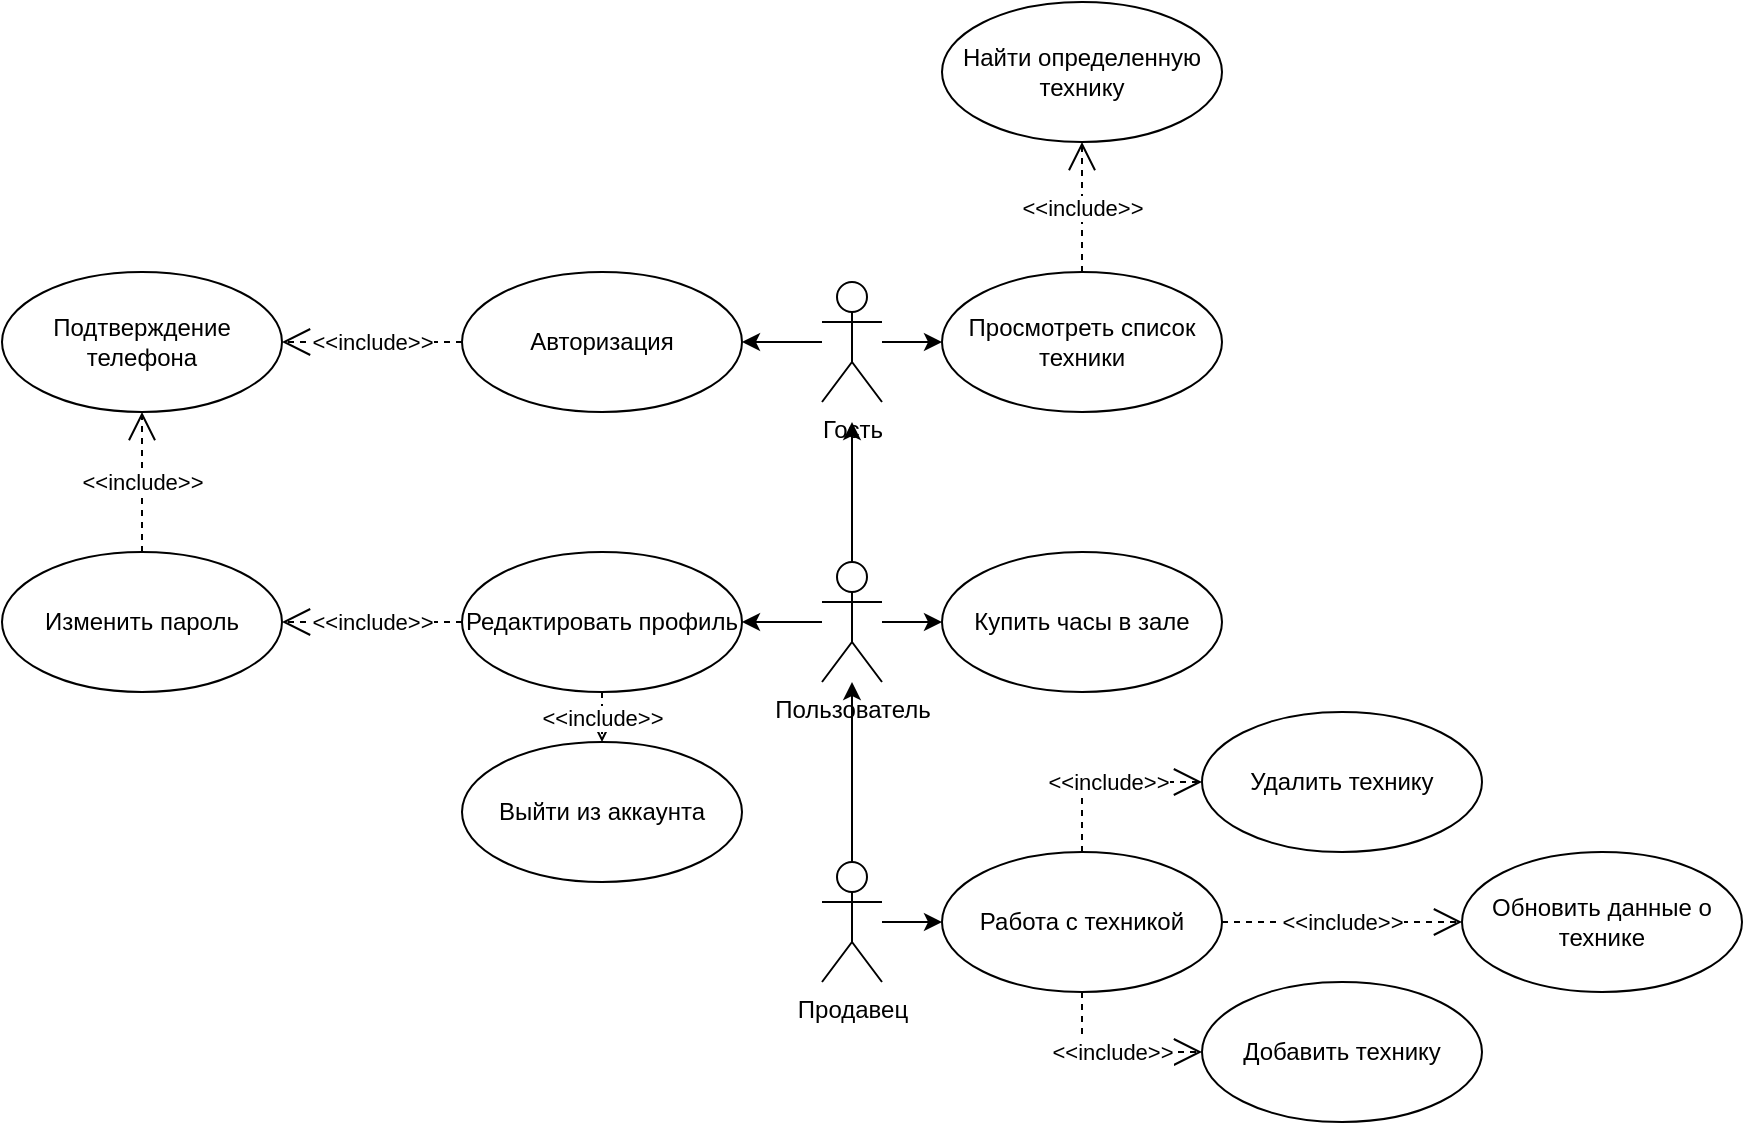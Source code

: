 <mxfile version="22.1.9" type="device">
  <diagram name="Страница — 1" id="iLmiLOGlKaKXKKRn-Lhk">
    <mxGraphModel dx="1518" dy="675" grid="1" gridSize="10" guides="1" tooltips="1" connect="1" arrows="1" fold="1" page="1" pageScale="1" pageWidth="827" pageHeight="1169" math="0" shadow="0">
      <root>
        <mxCell id="0" />
        <mxCell id="1" parent="0" />
        <mxCell id="xgTPZDGoGvMDf0IchTHO-11" style="edgeStyle=orthogonalEdgeStyle;rounded=0;orthogonalLoop=1;jettySize=auto;html=1;" edge="1" parent="1" source="xgTPZDGoGvMDf0IchTHO-1" target="xgTPZDGoGvMDf0IchTHO-5">
          <mxGeometry relative="1" as="geometry" />
        </mxCell>
        <mxCell id="xgTPZDGoGvMDf0IchTHO-20" style="edgeStyle=orthogonalEdgeStyle;rounded=0;orthogonalLoop=1;jettySize=auto;html=1;" edge="1" parent="1" source="xgTPZDGoGvMDf0IchTHO-1" target="xgTPZDGoGvMDf0IchTHO-19">
          <mxGeometry relative="1" as="geometry" />
        </mxCell>
        <mxCell id="xgTPZDGoGvMDf0IchTHO-1" value="Гость&lt;br&gt;" style="shape=umlActor;verticalLabelPosition=bottom;verticalAlign=top;html=1;" vertex="1" parent="1">
          <mxGeometry x="470" y="580" width="30" height="60" as="geometry" />
        </mxCell>
        <mxCell id="xgTPZDGoGvMDf0IchTHO-13" style="edgeStyle=orthogonalEdgeStyle;rounded=0;orthogonalLoop=1;jettySize=auto;html=1;" edge="1" parent="1" source="xgTPZDGoGvMDf0IchTHO-2" target="xgTPZDGoGvMDf0IchTHO-12">
          <mxGeometry relative="1" as="geometry" />
        </mxCell>
        <mxCell id="xgTPZDGoGvMDf0IchTHO-24" style="edgeStyle=orthogonalEdgeStyle;rounded=0;orthogonalLoop=1;jettySize=auto;html=1;" edge="1" parent="1" source="xgTPZDGoGvMDf0IchTHO-2" target="xgTPZDGoGvMDf0IchTHO-23">
          <mxGeometry relative="1" as="geometry" />
        </mxCell>
        <mxCell id="xgTPZDGoGvMDf0IchTHO-34" style="edgeStyle=orthogonalEdgeStyle;rounded=0;orthogonalLoop=1;jettySize=auto;html=1;" edge="1" parent="1" source="xgTPZDGoGvMDf0IchTHO-2">
          <mxGeometry relative="1" as="geometry">
            <mxPoint x="485" y="650" as="targetPoint" />
          </mxGeometry>
        </mxCell>
        <mxCell id="xgTPZDGoGvMDf0IchTHO-2" value="Пользователь" style="shape=umlActor;verticalLabelPosition=bottom;verticalAlign=top;html=1;" vertex="1" parent="1">
          <mxGeometry x="470" y="720" width="30" height="60" as="geometry" />
        </mxCell>
        <mxCell id="xgTPZDGoGvMDf0IchTHO-26" style="edgeStyle=orthogonalEdgeStyle;rounded=0;orthogonalLoop=1;jettySize=auto;html=1;" edge="1" parent="1" source="xgTPZDGoGvMDf0IchTHO-3" target="xgTPZDGoGvMDf0IchTHO-25">
          <mxGeometry relative="1" as="geometry" />
        </mxCell>
        <mxCell id="xgTPZDGoGvMDf0IchTHO-33" style="edgeStyle=orthogonalEdgeStyle;rounded=0;orthogonalLoop=1;jettySize=auto;html=1;" edge="1" parent="1" source="xgTPZDGoGvMDf0IchTHO-3" target="xgTPZDGoGvMDf0IchTHO-2">
          <mxGeometry relative="1" as="geometry" />
        </mxCell>
        <mxCell id="xgTPZDGoGvMDf0IchTHO-3" value="Продавец" style="shape=umlActor;verticalLabelPosition=bottom;verticalAlign=top;html=1;" vertex="1" parent="1">
          <mxGeometry x="470" y="870" width="30" height="60" as="geometry" />
        </mxCell>
        <mxCell id="xgTPZDGoGvMDf0IchTHO-5" value="Авторизация" style="ellipse;whiteSpace=wrap;html=1;" vertex="1" parent="1">
          <mxGeometry x="290" y="575" width="140" height="70" as="geometry" />
        </mxCell>
        <mxCell id="xgTPZDGoGvMDf0IchTHO-6" value="Подтверждение телефона" style="ellipse;whiteSpace=wrap;html=1;" vertex="1" parent="1">
          <mxGeometry x="60" y="575" width="140" height="70" as="geometry" />
        </mxCell>
        <mxCell id="xgTPZDGoGvMDf0IchTHO-7" value="&amp;lt;&amp;lt;include&amp;gt;&amp;gt;" style="endArrow=open;endSize=12;dashed=1;html=1;rounded=0;edgeStyle=orthogonalEdgeStyle;entryX=1;entryY=0.5;entryDx=0;entryDy=0;exitX=0;exitY=0.5;exitDx=0;exitDy=0;" edge="1" parent="1" source="xgTPZDGoGvMDf0IchTHO-5" target="xgTPZDGoGvMDf0IchTHO-6">
          <mxGeometry width="160" relative="1" as="geometry">
            <mxPoint x="220" y="520" as="sourcePoint" />
            <mxPoint x="380" y="520" as="targetPoint" />
          </mxGeometry>
        </mxCell>
        <mxCell id="xgTPZDGoGvMDf0IchTHO-12" value="Редактировать профиль" style="ellipse;whiteSpace=wrap;html=1;" vertex="1" parent="1">
          <mxGeometry x="290" y="715" width="140" height="70" as="geometry" />
        </mxCell>
        <mxCell id="xgTPZDGoGvMDf0IchTHO-14" value="Изменить пароль" style="ellipse;whiteSpace=wrap;html=1;" vertex="1" parent="1">
          <mxGeometry x="60" y="715" width="140" height="70" as="geometry" />
        </mxCell>
        <mxCell id="xgTPZDGoGvMDf0IchTHO-15" value="&amp;lt;&amp;lt;include&amp;gt;&amp;gt;" style="endArrow=open;endSize=12;dashed=1;html=1;rounded=0;edgeStyle=orthogonalEdgeStyle;entryX=1;entryY=0.5;entryDx=0;entryDy=0;exitX=0;exitY=0.5;exitDx=0;exitDy=0;" edge="1" parent="1" source="xgTPZDGoGvMDf0IchTHO-12" target="xgTPZDGoGvMDf0IchTHO-14">
          <mxGeometry width="160" relative="1" as="geometry">
            <mxPoint x="280" y="750" as="sourcePoint" />
            <mxPoint x="220" y="749" as="targetPoint" />
          </mxGeometry>
        </mxCell>
        <mxCell id="xgTPZDGoGvMDf0IchTHO-16" value="&amp;lt;&amp;lt;include&amp;gt;&amp;gt;" style="endArrow=open;endSize=12;dashed=1;html=1;rounded=0;edgeStyle=orthogonalEdgeStyle;entryX=0.5;entryY=1;entryDx=0;entryDy=0;exitX=0.5;exitY=0;exitDx=0;exitDy=0;" edge="1" parent="1" source="xgTPZDGoGvMDf0IchTHO-14" target="xgTPZDGoGvMDf0IchTHO-6">
          <mxGeometry width="160" relative="1" as="geometry">
            <mxPoint x="310" y="630" as="sourcePoint" />
            <mxPoint x="220" y="630" as="targetPoint" />
          </mxGeometry>
        </mxCell>
        <mxCell id="xgTPZDGoGvMDf0IchTHO-17" value="Выйти из аккаунта" style="ellipse;whiteSpace=wrap;html=1;" vertex="1" parent="1">
          <mxGeometry x="290" y="810" width="140" height="70" as="geometry" />
        </mxCell>
        <mxCell id="xgTPZDGoGvMDf0IchTHO-18" value="&amp;lt;&amp;lt;include&amp;gt;&amp;gt;" style="endArrow=open;endSize=12;dashed=1;html=1;rounded=0;edgeStyle=orthogonalEdgeStyle;entryX=0.5;entryY=0;entryDx=0;entryDy=0;exitX=0.5;exitY=1;exitDx=0;exitDy=0;" edge="1" parent="1" source="xgTPZDGoGvMDf0IchTHO-12" target="xgTPZDGoGvMDf0IchTHO-17">
          <mxGeometry width="160" relative="1" as="geometry">
            <mxPoint x="300" y="760" as="sourcePoint" />
            <mxPoint x="210" y="760" as="targetPoint" />
          </mxGeometry>
        </mxCell>
        <mxCell id="xgTPZDGoGvMDf0IchTHO-19" value="Просмотреть список техники" style="ellipse;whiteSpace=wrap;html=1;" vertex="1" parent="1">
          <mxGeometry x="530" y="575" width="140" height="70" as="geometry" />
        </mxCell>
        <mxCell id="xgTPZDGoGvMDf0IchTHO-21" value="&amp;lt;&amp;lt;include&amp;gt;&amp;gt;" style="endArrow=open;endSize=12;dashed=1;html=1;rounded=0;edgeStyle=orthogonalEdgeStyle;exitX=0.5;exitY=0;exitDx=0;exitDy=0;entryX=0.5;entryY=1;entryDx=0;entryDy=0;" edge="1" parent="1" source="xgTPZDGoGvMDf0IchTHO-19" target="xgTPZDGoGvMDf0IchTHO-22">
          <mxGeometry width="160" relative="1" as="geometry">
            <mxPoint x="580" y="530" as="sourcePoint" />
            <mxPoint x="600" y="520" as="targetPoint" />
          </mxGeometry>
        </mxCell>
        <mxCell id="xgTPZDGoGvMDf0IchTHO-22" value="Найти определенную технику" style="ellipse;whiteSpace=wrap;html=1;" vertex="1" parent="1">
          <mxGeometry x="530" y="440" width="140" height="70" as="geometry" />
        </mxCell>
        <mxCell id="xgTPZDGoGvMDf0IchTHO-23" value="Купить часы в зале" style="ellipse;whiteSpace=wrap;html=1;" vertex="1" parent="1">
          <mxGeometry x="530" y="715" width="140" height="70" as="geometry" />
        </mxCell>
        <mxCell id="xgTPZDGoGvMDf0IchTHO-25" value="Работа с техникой" style="ellipse;whiteSpace=wrap;html=1;" vertex="1" parent="1">
          <mxGeometry x="530" y="865" width="140" height="70" as="geometry" />
        </mxCell>
        <mxCell id="xgTPZDGoGvMDf0IchTHO-27" value="Удалить технику" style="ellipse;whiteSpace=wrap;html=1;" vertex="1" parent="1">
          <mxGeometry x="660" y="795" width="140" height="70" as="geometry" />
        </mxCell>
        <mxCell id="xgTPZDGoGvMDf0IchTHO-28" value="Добавить технику" style="ellipse;whiteSpace=wrap;html=1;" vertex="1" parent="1">
          <mxGeometry x="660" y="930" width="140" height="70" as="geometry" />
        </mxCell>
        <mxCell id="xgTPZDGoGvMDf0IchTHO-29" value="Обновить данные о технике" style="ellipse;whiteSpace=wrap;html=1;" vertex="1" parent="1">
          <mxGeometry x="790" y="865" width="140" height="70" as="geometry" />
        </mxCell>
        <mxCell id="xgTPZDGoGvMDf0IchTHO-30" value="&amp;lt;&amp;lt;include&amp;gt;&amp;gt;" style="endArrow=open;endSize=12;dashed=1;html=1;rounded=0;edgeStyle=orthogonalEdgeStyle;entryX=0;entryY=0.5;entryDx=0;entryDy=0;exitX=1;exitY=0.5;exitDx=0;exitDy=0;" edge="1" parent="1" source="xgTPZDGoGvMDf0IchTHO-25" target="xgTPZDGoGvMDf0IchTHO-29">
          <mxGeometry width="160" relative="1" as="geometry">
            <mxPoint x="300" y="760" as="sourcePoint" />
            <mxPoint x="210" y="760" as="targetPoint" />
          </mxGeometry>
        </mxCell>
        <mxCell id="xgTPZDGoGvMDf0IchTHO-31" value="&amp;lt;&amp;lt;include&amp;gt;&amp;gt;" style="endArrow=open;endSize=12;dashed=1;html=1;rounded=0;edgeStyle=orthogonalEdgeStyle;entryX=0;entryY=0.5;entryDx=0;entryDy=0;exitX=0.5;exitY=1;exitDx=0;exitDy=0;" edge="1" parent="1" source="xgTPZDGoGvMDf0IchTHO-25" target="xgTPZDGoGvMDf0IchTHO-28">
          <mxGeometry width="160" relative="1" as="geometry">
            <mxPoint x="680" y="910" as="sourcePoint" />
            <mxPoint x="800" y="910" as="targetPoint" />
          </mxGeometry>
        </mxCell>
        <mxCell id="xgTPZDGoGvMDf0IchTHO-32" value="&amp;lt;&amp;lt;include&amp;gt;&amp;gt;" style="endArrow=open;endSize=12;dashed=1;html=1;rounded=0;edgeStyle=orthogonalEdgeStyle;entryX=0;entryY=0.5;entryDx=0;entryDy=0;exitX=0.5;exitY=0;exitDx=0;exitDy=0;" edge="1" parent="1" source="xgTPZDGoGvMDf0IchTHO-25" target="xgTPZDGoGvMDf0IchTHO-27">
          <mxGeometry width="160" relative="1" as="geometry">
            <mxPoint x="690" y="920" as="sourcePoint" />
            <mxPoint x="810" y="920" as="targetPoint" />
          </mxGeometry>
        </mxCell>
      </root>
    </mxGraphModel>
  </diagram>
</mxfile>
